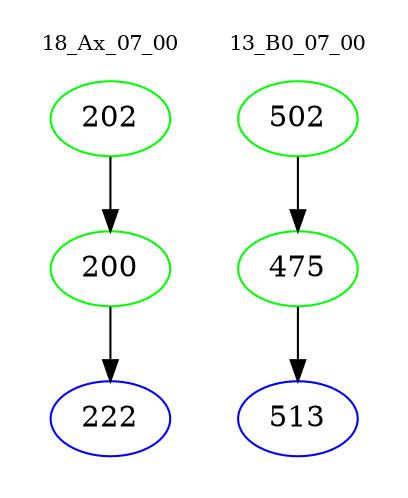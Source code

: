 digraph{
subgraph cluster_0 {
color = white
label = "18_Ax_07_00";
fontsize=10;
T0_202 [label="202", color="green"]
T0_202 -> T0_200 [color="black"]
T0_200 [label="200", color="green"]
T0_200 -> T0_222 [color="black"]
T0_222 [label="222", color="blue"]
}
subgraph cluster_1 {
color = white
label = "13_B0_07_00";
fontsize=10;
T1_502 [label="502", color="green"]
T1_502 -> T1_475 [color="black"]
T1_475 [label="475", color="green"]
T1_475 -> T1_513 [color="black"]
T1_513 [label="513", color="blue"]
}
}
